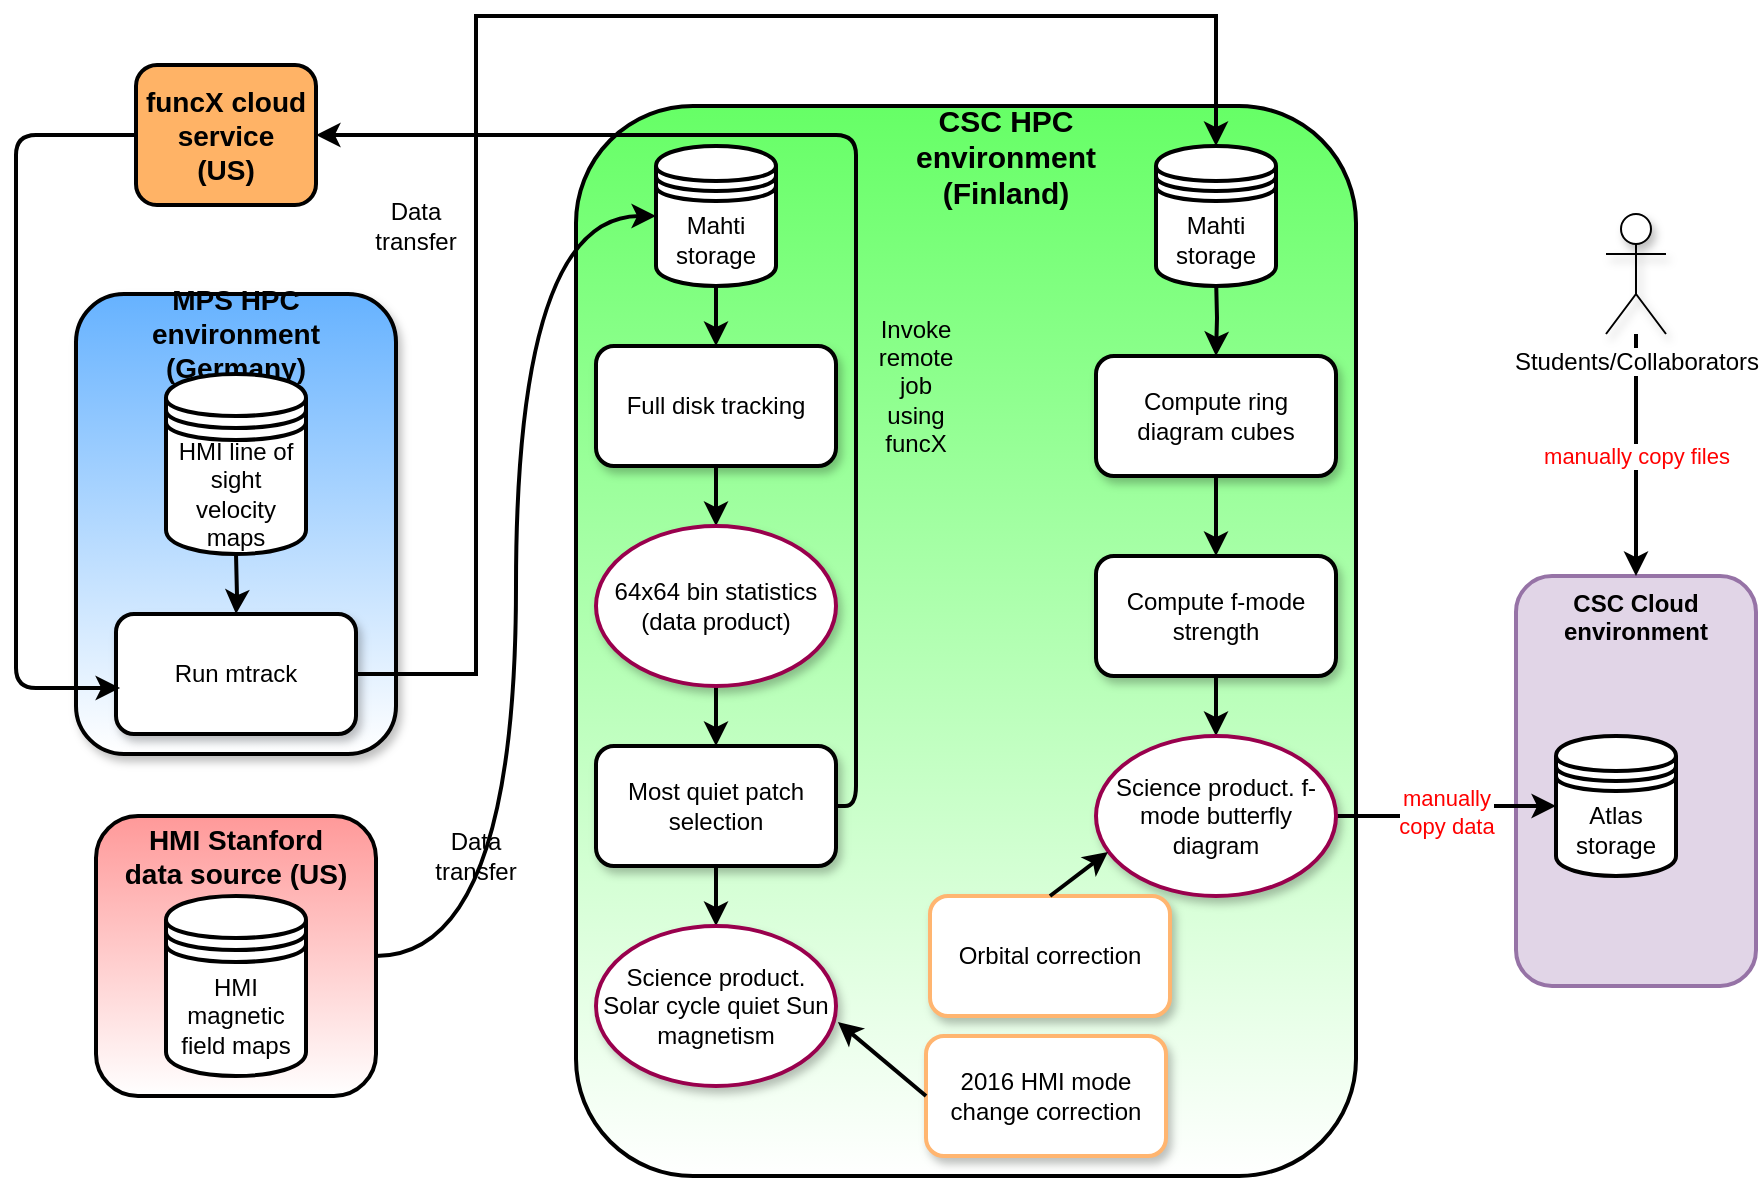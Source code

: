 <mxfile version="12.1.0" type="device" pages="1"><diagram id="L8AhJDbbjJhSSqQMXIn3" name="Page-1"><mxGraphModel dx="2272" dy="852" grid="1" gridSize="10" guides="1" tooltips="1" connect="1" arrows="1" fold="1" page="1" pageScale="1" pageWidth="850" pageHeight="1100" math="0" shadow="0"><root><mxCell id="0"/><mxCell id="1" parent="0"/><mxCell id="Iogp9noPCbEPNp15c03P-1" value="&lt;b&gt;CSC Cloud &lt;br&gt;environment&lt;/b&gt;" style="rounded=1;whiteSpace=wrap;html=1;strokeWidth=2;fillColor=#e1d5e7;align=center;strokeColor=#9673a6;verticalAlign=top;" vertex="1" parent="1"><mxGeometry x="530" y="550" width="120" height="205" as="geometry"/></mxCell><mxCell id="Sili0XhORHnv65Zhyytd-11" value="" style="rounded=1;whiteSpace=wrap;html=1;strokeWidth=2;gradientColor=#ffffff;fillColor=#66B2FF;align=right;shadow=1;" parent="1" vertex="1"><mxGeometry x="-190" y="409" width="160" height="230" as="geometry"/></mxCell><mxCell id="Sili0XhORHnv65Zhyytd-5" value="" style="rounded=1;whiteSpace=wrap;html=1;strokeWidth=2;fillColor=#66FF66;gradientColor=#ffffff;comic=0;" parent="1" vertex="1"><mxGeometry x="60" y="315" width="390" height="535" as="geometry"/></mxCell><mxCell id="Sili0XhORHnv65Zhyytd-4" value="" style="rounded=1;whiteSpace=wrap;html=1;strokeWidth=2;gradientColor=#ffffff;fillColor=#FF9999;align=right;" parent="1" vertex="1"><mxGeometry x="-180" y="670" width="140" height="140" as="geometry"/></mxCell><mxCell id="CbrYqKTTjcID8T2sBDQm-4" value="" style="edgeStyle=orthogonalEdgeStyle;rounded=0;orthogonalLoop=1;jettySize=auto;html=1;entryX=0;entryY=0.5;entryDx=0;entryDy=0;strokeWidth=2;exitX=1;exitY=0.5;exitDx=0;exitDy=0;curved=1;" parent="1" target="Sili0XhORHnv65Zhyytd-7" edge="1" source="Sili0XhORHnv65Zhyytd-4"><mxGeometry relative="1" as="geometry"><mxPoint x="130" y="160" as="sourcePoint"/><mxPoint x="130" y="200" as="targetPoint"/></mxGeometry></mxCell><mxCell id="CbrYqKTTjcID8T2sBDQm-8" style="edgeStyle=orthogonalEdgeStyle;rounded=0;orthogonalLoop=1;jettySize=auto;html=1;exitX=0.5;exitY=1;exitDx=0;exitDy=0;entryX=0.5;entryY=0;entryDx=0;entryDy=0;strokeWidth=2;" parent="1" target="CbrYqKTTjcID8T2sBDQm-7" edge="1"><mxGeometry relative="1" as="geometry"><mxPoint x="130" y="405" as="sourcePoint"/></mxGeometry></mxCell><mxCell id="CbrYqKTTjcID8T2sBDQm-5" value="&lt;div align=&quot;center&quot;&gt;Data transfer&lt;/div&gt;" style="text;html=1;strokeColor=none;fillColor=none;align=center;verticalAlign=middle;whiteSpace=wrap;rounded=0;" parent="1" vertex="1"><mxGeometry x="-10" y="680" width="40" height="20" as="geometry"/></mxCell><mxCell id="CbrYqKTTjcID8T2sBDQm-10" style="edgeStyle=orthogonalEdgeStyle;rounded=0;orthogonalLoop=1;jettySize=auto;html=1;exitX=0.5;exitY=1;exitDx=0;exitDy=0;entryX=0.5;entryY=0;entryDx=0;entryDy=0;strokeWidth=2;" parent="1" source="CbrYqKTTjcID8T2sBDQm-7" target="CbrYqKTTjcID8T2sBDQm-9" edge="1"><mxGeometry relative="1" as="geometry"/></mxCell><mxCell id="CbrYqKTTjcID8T2sBDQm-7" value="Full disk tracking" style="rounded=1;whiteSpace=wrap;html=1;shadow=1;strokeWidth=2;" parent="1" vertex="1"><mxGeometry x="70" y="435" width="120" height="60" as="geometry"/></mxCell><mxCell id="CbrYqKTTjcID8T2sBDQm-12" style="edgeStyle=orthogonalEdgeStyle;rounded=0;orthogonalLoop=1;jettySize=auto;html=1;entryX=0.5;entryY=0;entryDx=0;entryDy=0;strokeWidth=2;" parent="1" source="CbrYqKTTjcID8T2sBDQm-9" target="CbrYqKTTjcID8T2sBDQm-11" edge="1"><mxGeometry relative="1" as="geometry"/></mxCell><mxCell id="CbrYqKTTjcID8T2sBDQm-9" value="64x64 bin statistics (data product)" style="ellipse;whiteSpace=wrap;html=1;strokeColor=#99004D;shadow=1;strokeWidth=2;" parent="1" vertex="1"><mxGeometry x="70" y="525" width="120" height="80" as="geometry"/></mxCell><mxCell id="CbrYqKTTjcID8T2sBDQm-14" value="" style="edgeStyle=orthogonalEdgeStyle;rounded=0;orthogonalLoop=1;jettySize=auto;html=1;strokeWidth=2;" parent="1" source="CbrYqKTTjcID8T2sBDQm-11" target="CbrYqKTTjcID8T2sBDQm-13" edge="1"><mxGeometry relative="1" as="geometry"/></mxCell><mxCell id="CbrYqKTTjcID8T2sBDQm-11" value="Most quiet patch selection" style="rounded=1;whiteSpace=wrap;html=1;shadow=1;strokeWidth=2;" parent="1" vertex="1"><mxGeometry x="70" y="635" width="120" height="60" as="geometry"/></mxCell><mxCell id="CbrYqKTTjcID8T2sBDQm-13" value="Science product. Solar cycle quiet Sun magnetism" style="ellipse;whiteSpace=wrap;html=1;shadow=1;strokeColor=#99004D;strokeWidth=2;" parent="1" vertex="1"><mxGeometry x="70" y="725" width="120" height="80" as="geometry"/></mxCell><mxCell id="CbrYqKTTjcID8T2sBDQm-17" value="" style="edgeStyle=orthogonalEdgeStyle;rounded=0;orthogonalLoop=1;jettySize=auto;html=1;strokeWidth=2;" parent="1" target="CbrYqKTTjcID8T2sBDQm-16" edge="1"><mxGeometry relative="1" as="geometry"><mxPoint x="-110" y="539" as="sourcePoint"/></mxGeometry></mxCell><mxCell id="CbrYqKTTjcID8T2sBDQm-19" value="" style="edgeStyle=orthogonalEdgeStyle;rounded=0;orthogonalLoop=1;jettySize=auto;html=1;strokeWidth=2;entryX=0.5;entryY=0;entryDx=0;entryDy=0;exitX=1;exitY=0.5;exitDx=0;exitDy=0;" parent="1" source="CbrYqKTTjcID8T2sBDQm-16" target="Sili0XhORHnv65Zhyytd-6" edge="1"><mxGeometry relative="1" as="geometry"><mxPoint x="380" y="310" as="targetPoint"/><Array as="points"><mxPoint x="10" y="599"/><mxPoint x="10" y="270"/><mxPoint x="380" y="270"/></Array></mxGeometry></mxCell><mxCell id="CbrYqKTTjcID8T2sBDQm-16" value="Run mtrack" style="rounded=1;whiteSpace=wrap;html=1;shadow=1;strokeWidth=2;" parent="1" vertex="1"><mxGeometry x="-170" y="569" width="120" height="60" as="geometry"/></mxCell><mxCell id="CbrYqKTTjcID8T2sBDQm-22" value="" style="edgeStyle=orthogonalEdgeStyle;rounded=0;orthogonalLoop=1;jettySize=auto;html=1;strokeWidth=2;" parent="1" target="CbrYqKTTjcID8T2sBDQm-21" edge="1"><mxGeometry relative="1" as="geometry"><mxPoint x="380" y="400" as="sourcePoint"/></mxGeometry></mxCell><mxCell id="CbrYqKTTjcID8T2sBDQm-20" value="&lt;div align=&quot;center&quot;&gt;Data transfer&lt;/div&gt;" style="text;html=1;strokeColor=none;fillColor=none;align=center;verticalAlign=middle;whiteSpace=wrap;rounded=0;" parent="1" vertex="1"><mxGeometry x="-40" y="364.5" width="40" height="20" as="geometry"/></mxCell><mxCell id="CbrYqKTTjcID8T2sBDQm-24" value="" style="edgeStyle=orthogonalEdgeStyle;rounded=0;orthogonalLoop=1;jettySize=auto;html=1;strokeWidth=2;" parent="1" source="CbrYqKTTjcID8T2sBDQm-21" target="CbrYqKTTjcID8T2sBDQm-23" edge="1"><mxGeometry relative="1" as="geometry"/></mxCell><mxCell id="CbrYqKTTjcID8T2sBDQm-21" value="Compute ring diagram cubes" style="rounded=1;whiteSpace=wrap;html=1;shadow=1;strokeWidth=2;" parent="1" vertex="1"><mxGeometry x="320" y="440" width="120" height="60" as="geometry"/></mxCell><mxCell id="CbrYqKTTjcID8T2sBDQm-26" value="" style="edgeStyle=orthogonalEdgeStyle;rounded=0;orthogonalLoop=1;jettySize=auto;html=1;strokeWidth=2;" parent="1" source="CbrYqKTTjcID8T2sBDQm-23" target="CbrYqKTTjcID8T2sBDQm-25" edge="1"><mxGeometry relative="1" as="geometry"/></mxCell><mxCell id="CbrYqKTTjcID8T2sBDQm-23" value="Compute f-mode strength" style="rounded=1;whiteSpace=wrap;html=1;shadow=1;strokeWidth=2;" parent="1" vertex="1"><mxGeometry x="320" y="540" width="120" height="60" as="geometry"/></mxCell><mxCell id="Iogp9noPCbEPNp15c03P-7" value="&lt;font color=&quot;#ff0000&quot;&gt;manually &lt;br&gt;copy data&lt;/font&gt;" style="edgeStyle=orthogonalEdgeStyle;rounded=0;orthogonalLoop=1;jettySize=auto;html=1;strokeWidth=2;endArrow=classic;endFill=1;" edge="1" parent="1" source="CbrYqKTTjcID8T2sBDQm-25" target="Iogp9noPCbEPNp15c03P-2"><mxGeometry relative="1" as="geometry"/></mxCell><mxCell id="CbrYqKTTjcID8T2sBDQm-25" value="Science product. f-mode butterfly diagram" style="ellipse;whiteSpace=wrap;html=1;strokeColor=#99004D;shadow=1;strokeWidth=2;" parent="1" vertex="1"><mxGeometry x="320" y="630" width="120" height="80" as="geometry"/></mxCell><mxCell id="CbrYqKTTjcID8T2sBDQm-27" value="2016 HMI mode change correction" style="rounded=1;whiteSpace=wrap;html=1;strokeColor=#FFB570;shadow=1;strokeWidth=2;" parent="1" vertex="1"><mxGeometry x="235" y="780" width="120" height="60" as="geometry"/></mxCell><mxCell id="CbrYqKTTjcID8T2sBDQm-31" value="Invoke remote job using funcX" style="text;html=1;strokeColor=none;fillColor=none;align=center;verticalAlign=middle;whiteSpace=wrap;rounded=0;shadow=1;direction=south;" parent="1" vertex="1"><mxGeometry x="220" y="435" width="20" height="40" as="geometry"/></mxCell><mxCell id="CbrYqKTTjcID8T2sBDQm-32" value="Orbital correction" style="rounded=1;whiteSpace=wrap;html=1;shadow=1;strokeColor=#FFB570;strokeWidth=2;" parent="1" vertex="1"><mxGeometry x="237" y="710" width="120" height="60" as="geometry"/></mxCell><mxCell id="Sili0XhORHnv65Zhyytd-6" value="Mahti storage" style="shape=datastore;whiteSpace=wrap;html=1;rounded=1;comic=0;strokeWidth=2;fillColor=#FFFFFF;gradientColor=none;" parent="1" vertex="1"><mxGeometry x="350" y="335" width="60" height="70" as="geometry"/></mxCell><mxCell id="Sili0XhORHnv65Zhyytd-7" value="Mahti storage" style="shape=datastore;whiteSpace=wrap;html=1;rounded=1;comic=0;strokeWidth=2;fillColor=#FFFFFF;gradientColor=none;" parent="1" vertex="1"><mxGeometry x="100" y="335" width="60" height="70" as="geometry"/></mxCell><mxCell id="Sili0XhORHnv65Zhyytd-10" value="&lt;div style=&quot;font-size: 14px&quot; align=&quot;center&quot;&gt;&lt;font style=&quot;font-size: 14px&quot;&gt;&lt;b&gt;&lt;font style=&quot;font-size: 14px&quot;&gt;HMI Stanford &lt;br&gt;&lt;/font&gt;&lt;/b&gt;&lt;/font&gt;&lt;/div&gt;&lt;div style=&quot;font-size: 14px&quot; align=&quot;center&quot;&gt;&lt;font style=&quot;font-size: 14px&quot;&gt;&lt;b&gt;&lt;font style=&quot;font-size: 14px&quot;&gt;data source (US)&lt;/font&gt;&lt;/b&gt;&lt;/font&gt;&lt;/div&gt;" style="text;html=1;strokeColor=none;fillColor=none;align=center;verticalAlign=middle;whiteSpace=wrap;rounded=0;comic=0;" parent="1" vertex="1"><mxGeometry x="-170" y="680" width="120" height="20" as="geometry"/></mxCell><mxCell id="Sili0XhORHnv65Zhyytd-12" value="&lt;font style=&quot;font-size: 14px&quot;&gt;&lt;b&gt;MPS HPC environment (Germany)&lt;/b&gt;&lt;/font&gt;" style="text;html=1;strokeColor=none;fillColor=none;align=center;verticalAlign=middle;whiteSpace=wrap;rounded=0;comic=0;" parent="1" vertex="1"><mxGeometry x="-170" y="419" width="120" height="20" as="geometry"/></mxCell><mxCell id="Sili0XhORHnv65Zhyytd-13" value="&lt;div&gt;HMI line of sight velocity maps&lt;/div&gt;" style="shape=datastore;whiteSpace=wrap;html=1;rounded=1;comic=0;strokeWidth=2;fillColor=#FFFFFF;gradientColor=none;" parent="1" vertex="1"><mxGeometry x="-145" y="449" width="70" height="90" as="geometry"/></mxCell><mxCell id="Sili0XhORHnv65Zhyytd-14" value="&lt;div&gt;HMI magnetic field maps&lt;/div&gt;" style="shape=datastore;whiteSpace=wrap;html=1;rounded=1;comic=0;strokeWidth=2;fillColor=#FFFFFF;gradientColor=none;" parent="1" vertex="1"><mxGeometry x="-145" y="710" width="70" height="90" as="geometry"/></mxCell><mxCell id="Sili0XhORHnv65Zhyytd-16" value="&lt;div style=&quot;font-size: 15px&quot; align=&quot;center&quot;&gt;&lt;b&gt;CSC HPC environment (Finland)&lt;/b&gt;&lt;/div&gt;" style="text;html=1;strokeColor=none;fillColor=none;align=center;verticalAlign=middle;whiteSpace=wrap;rounded=0;comic=0;" parent="1" vertex="1"><mxGeometry x="220" y="320" width="110" height="40" as="geometry"/></mxCell><mxCell id="Sili0XhORHnv65Zhyytd-19" value="" style="endArrow=classic;html=1;strokeWidth=2;entryX=0.05;entryY=0.725;entryDx=0;entryDy=0;exitX=0.5;exitY=0;exitDx=0;exitDy=0;entryPerimeter=0;" parent="1" source="CbrYqKTTjcID8T2sBDQm-32" target="CbrYqKTTjcID8T2sBDQm-25" edge="1"><mxGeometry width="50" height="50" relative="1" as="geometry"><mxPoint x="510" y="830" as="sourcePoint"/><mxPoint x="560" y="780" as="targetPoint"/></mxGeometry></mxCell><mxCell id="Sili0XhORHnv65Zhyytd-20" value="" style="endArrow=classic;html=1;strokeWidth=2;entryX=1.008;entryY=0.6;entryDx=0;entryDy=0;entryPerimeter=0;exitX=0;exitY=0.5;exitDx=0;exitDy=0;" parent="1" source="CbrYqKTTjcID8T2sBDQm-27" target="CbrYqKTTjcID8T2sBDQm-13" edge="1"><mxGeometry width="50" height="50" relative="1" as="geometry"><mxPoint x="30" y="1020" as="sourcePoint"/><mxPoint x="80" y="970" as="targetPoint"/></mxGeometry></mxCell><mxCell id="Sili0XhORHnv65Zhyytd-21" value="&lt;font style=&quot;font-size: 14px&quot;&gt;&lt;b&gt;funcX cloud service&lt;br&gt;(US)&lt;br&gt;&lt;/b&gt;&lt;/font&gt;" style="rounded=1;whiteSpace=wrap;html=1;comic=0;strokeWidth=2;fillColor=#FFB366;gradientColor=none;" parent="1" vertex="1"><mxGeometry x="-160" y="294.5" width="90" height="70" as="geometry"/></mxCell><mxCell id="Sili0XhORHnv65Zhyytd-26" value="" style="endArrow=classic;html=1;strokeWidth=2;entryX=1;entryY=0.5;entryDx=0;entryDy=0;edgeStyle=orthogonalEdgeStyle;" parent="1" target="Sili0XhORHnv65Zhyytd-21" edge="1"><mxGeometry width="50" height="50" relative="1" as="geometry"><mxPoint x="189" y="665" as="sourcePoint"/><mxPoint x="500" y="400" as="targetPoint"/><Array as="points"><mxPoint x="189" y="665"/><mxPoint x="200" y="665"/><mxPoint x="200" y="330"/></Array></mxGeometry></mxCell><mxCell id="Sili0XhORHnv65Zhyytd-28" value="" style="endArrow=classic;html=1;strokeWidth=2;entryX=0.017;entryY=0.617;entryDx=0;entryDy=0;entryPerimeter=0;edgeStyle=orthogonalEdgeStyle;exitX=0;exitY=0.5;exitDx=0;exitDy=0;" parent="1" source="Sili0XhORHnv65Zhyytd-21" target="CbrYqKTTjcID8T2sBDQm-16" edge="1"><mxGeometry width="50" height="50" relative="1" as="geometry"><mxPoint x="170" y="228" as="sourcePoint"/><mxPoint x="590" y="240" as="targetPoint"/><Array as="points"><mxPoint x="-220" y="330"/><mxPoint x="-220" y="606"/></Array></mxGeometry></mxCell><mxCell id="Iogp9noPCbEPNp15c03P-2" value="Atlas storage" style="shape=datastore;whiteSpace=wrap;html=1;rounded=1;comic=0;strokeWidth=2;fillColor=#FFFFFF;gradientColor=none;" vertex="1" parent="1"><mxGeometry x="550" y="630" width="60" height="70" as="geometry"/></mxCell><mxCell id="Iogp9noPCbEPNp15c03P-4" value="&lt;font color=&quot;#ff0000&quot;&gt;manually copy files&lt;/font&gt;" style="edgeStyle=orthogonalEdgeStyle;rounded=0;orthogonalLoop=1;jettySize=auto;html=1;strokeWidth=2;" edge="1" parent="1" source="Iogp9noPCbEPNp15c03P-3" target="Iogp9noPCbEPNp15c03P-1"><mxGeometry relative="1" as="geometry"/></mxCell><mxCell id="Iogp9noPCbEPNp15c03P-3" value="Students/Collaborators" style="shape=umlActor;verticalLabelPosition=bottom;labelBackgroundColor=#ffffff;verticalAlign=top;html=1;outlineConnect=0;shadow=1;gradientColor=#ffffff;" vertex="1" parent="1"><mxGeometry x="575" y="369" width="30" height="60" as="geometry"/></mxCell></root></mxGraphModel></diagram></mxfile>